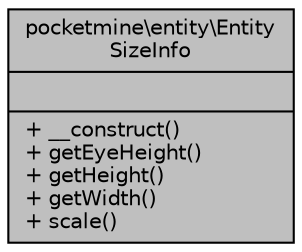 digraph "pocketmine\entity\EntitySizeInfo"
{
 // INTERACTIVE_SVG=YES
 // LATEX_PDF_SIZE
  edge [fontname="Helvetica",fontsize="10",labelfontname="Helvetica",labelfontsize="10"];
  node [fontname="Helvetica",fontsize="10",shape=record];
  Node1 [label="{pocketmine\\entity\\Entity\lSizeInfo\n||+ __construct()\l+ getEyeHeight()\l+ getHeight()\l+ getWidth()\l+ scale()\l}",height=0.2,width=0.4,color="black", fillcolor="grey75", style="filled", fontcolor="black",tooltip=" "];
}
